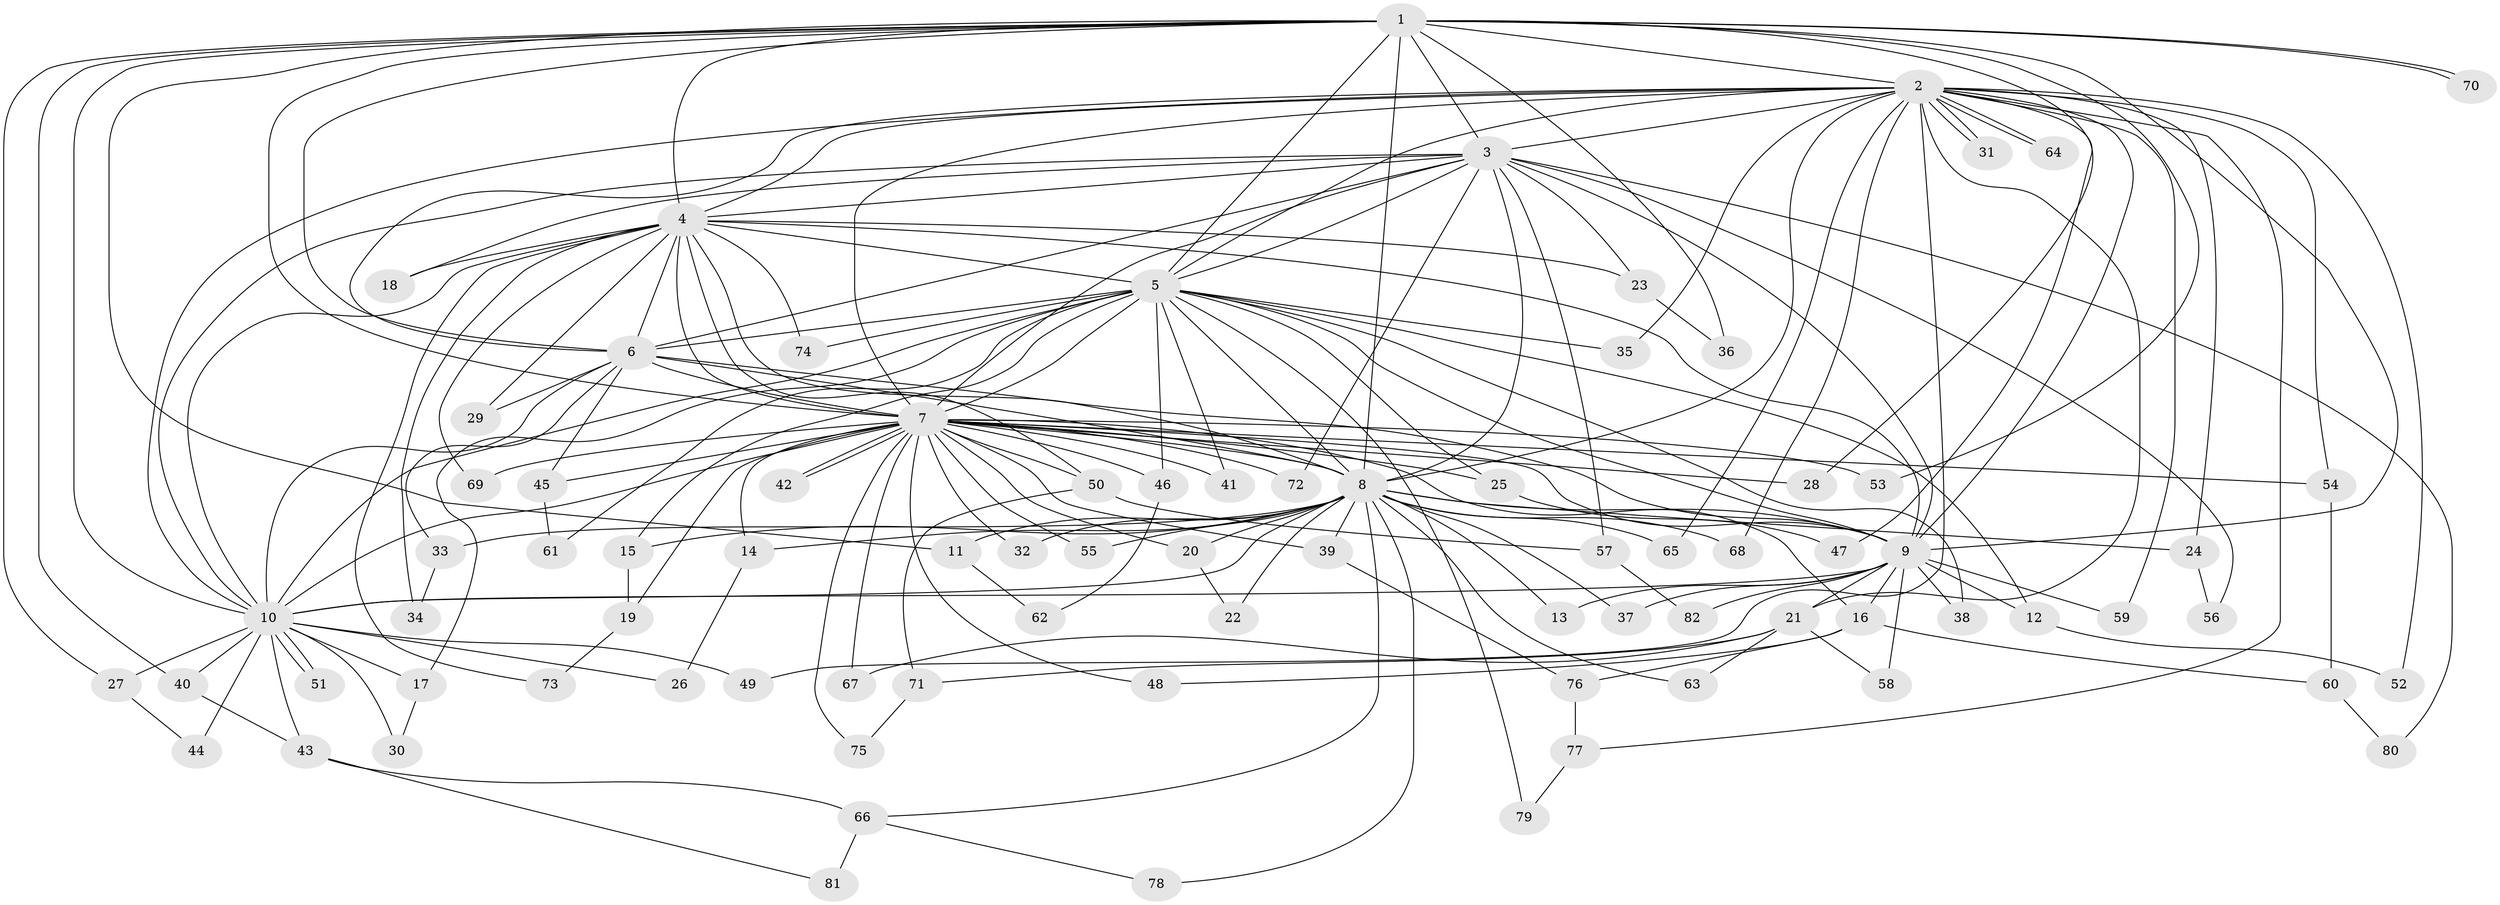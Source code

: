 // Generated by graph-tools (version 1.1) at 2025/25/03/09/25 03:25:44]
// undirected, 82 vertices, 189 edges
graph export_dot {
graph [start="1"]
  node [color=gray90,style=filled];
  1;
  2;
  3;
  4;
  5;
  6;
  7;
  8;
  9;
  10;
  11;
  12;
  13;
  14;
  15;
  16;
  17;
  18;
  19;
  20;
  21;
  22;
  23;
  24;
  25;
  26;
  27;
  28;
  29;
  30;
  31;
  32;
  33;
  34;
  35;
  36;
  37;
  38;
  39;
  40;
  41;
  42;
  43;
  44;
  45;
  46;
  47;
  48;
  49;
  50;
  51;
  52;
  53;
  54;
  55;
  56;
  57;
  58;
  59;
  60;
  61;
  62;
  63;
  64;
  65;
  66;
  67;
  68;
  69;
  70;
  71;
  72;
  73;
  74;
  75;
  76;
  77;
  78;
  79;
  80;
  81;
  82;
  1 -- 2;
  1 -- 3;
  1 -- 4;
  1 -- 5;
  1 -- 6;
  1 -- 7;
  1 -- 8;
  1 -- 9;
  1 -- 10;
  1 -- 11;
  1 -- 27;
  1 -- 28;
  1 -- 36;
  1 -- 40;
  1 -- 53;
  1 -- 70;
  1 -- 70;
  2 -- 3;
  2 -- 4;
  2 -- 5;
  2 -- 6;
  2 -- 7;
  2 -- 8;
  2 -- 9;
  2 -- 10;
  2 -- 21;
  2 -- 24;
  2 -- 31;
  2 -- 31;
  2 -- 35;
  2 -- 47;
  2 -- 49;
  2 -- 52;
  2 -- 54;
  2 -- 59;
  2 -- 64;
  2 -- 64;
  2 -- 65;
  2 -- 68;
  2 -- 77;
  3 -- 4;
  3 -- 5;
  3 -- 6;
  3 -- 7;
  3 -- 8;
  3 -- 9;
  3 -- 10;
  3 -- 18;
  3 -- 23;
  3 -- 56;
  3 -- 57;
  3 -- 72;
  3 -- 80;
  4 -- 5;
  4 -- 6;
  4 -- 7;
  4 -- 8;
  4 -- 9;
  4 -- 10;
  4 -- 18;
  4 -- 23;
  4 -- 29;
  4 -- 34;
  4 -- 50;
  4 -- 69;
  4 -- 73;
  4 -- 74;
  5 -- 6;
  5 -- 7;
  5 -- 8;
  5 -- 9;
  5 -- 10;
  5 -- 12;
  5 -- 15;
  5 -- 17;
  5 -- 25;
  5 -- 35;
  5 -- 38;
  5 -- 41;
  5 -- 46;
  5 -- 61;
  5 -- 74;
  5 -- 79;
  6 -- 7;
  6 -- 8;
  6 -- 9;
  6 -- 10;
  6 -- 29;
  6 -- 33;
  6 -- 45;
  7 -- 8;
  7 -- 9;
  7 -- 10;
  7 -- 14;
  7 -- 16;
  7 -- 19;
  7 -- 20;
  7 -- 25;
  7 -- 28;
  7 -- 32;
  7 -- 39;
  7 -- 41;
  7 -- 42;
  7 -- 42;
  7 -- 45;
  7 -- 46;
  7 -- 48;
  7 -- 50;
  7 -- 53;
  7 -- 54;
  7 -- 55;
  7 -- 67;
  7 -- 69;
  7 -- 72;
  7 -- 75;
  8 -- 9;
  8 -- 10;
  8 -- 11;
  8 -- 13;
  8 -- 14;
  8 -- 15;
  8 -- 20;
  8 -- 22;
  8 -- 24;
  8 -- 32;
  8 -- 33;
  8 -- 37;
  8 -- 39;
  8 -- 55;
  8 -- 63;
  8 -- 65;
  8 -- 66;
  8 -- 68;
  8 -- 78;
  9 -- 10;
  9 -- 12;
  9 -- 13;
  9 -- 16;
  9 -- 21;
  9 -- 37;
  9 -- 38;
  9 -- 58;
  9 -- 59;
  9 -- 82;
  10 -- 17;
  10 -- 26;
  10 -- 27;
  10 -- 30;
  10 -- 40;
  10 -- 43;
  10 -- 44;
  10 -- 49;
  10 -- 51;
  10 -- 51;
  11 -- 62;
  12 -- 52;
  14 -- 26;
  15 -- 19;
  16 -- 48;
  16 -- 60;
  16 -- 76;
  17 -- 30;
  19 -- 73;
  20 -- 22;
  21 -- 58;
  21 -- 63;
  21 -- 67;
  21 -- 71;
  23 -- 36;
  24 -- 56;
  25 -- 47;
  27 -- 44;
  33 -- 34;
  39 -- 76;
  40 -- 43;
  43 -- 66;
  43 -- 81;
  45 -- 61;
  46 -- 62;
  50 -- 57;
  50 -- 71;
  54 -- 60;
  57 -- 82;
  60 -- 80;
  66 -- 78;
  66 -- 81;
  71 -- 75;
  76 -- 77;
  77 -- 79;
}
